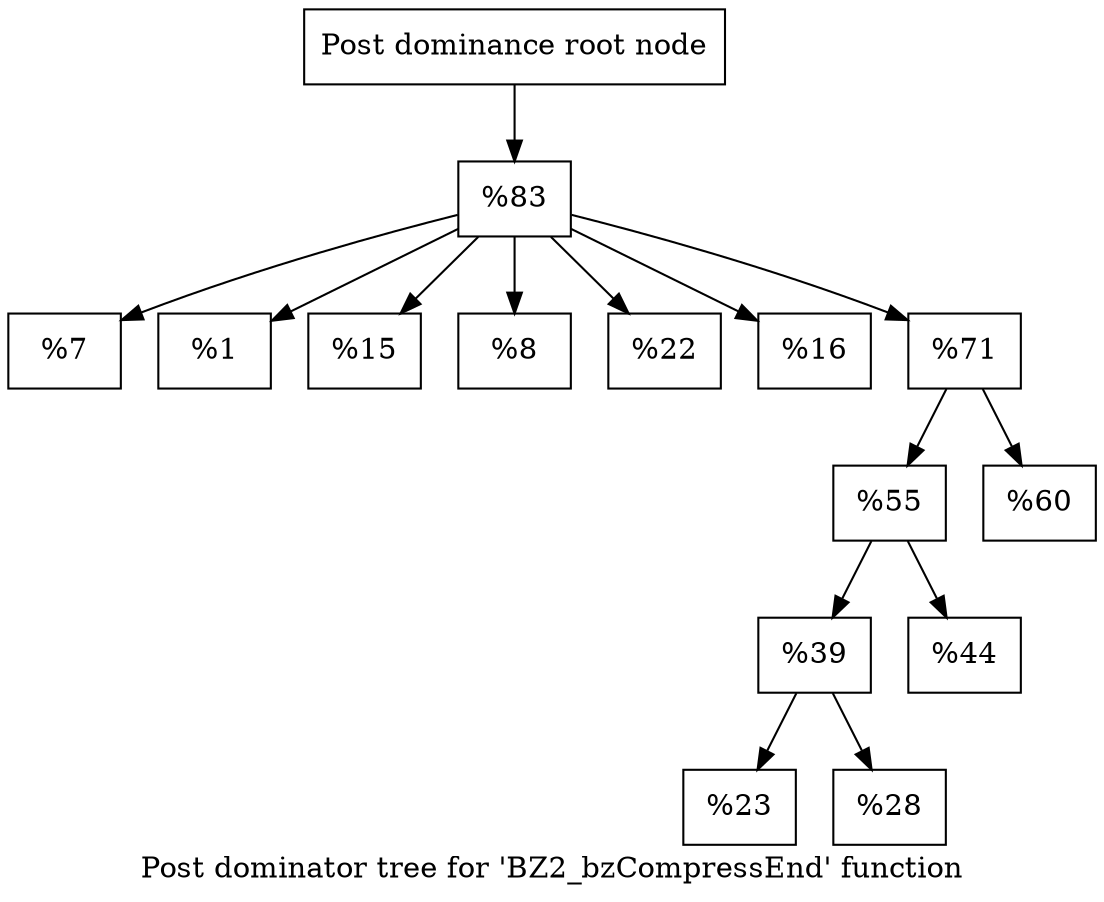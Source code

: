 digraph "Post dominator tree for 'BZ2_bzCompressEnd' function" {
	label="Post dominator tree for 'BZ2_bzCompressEnd' function";

	Node0xfb59c0 [shape=record,label="{Post dominance root node}"];
	Node0xfb59c0 -> Node0x1358b40;
	Node0x1358b40 [shape=record,label="{%83}"];
	Node0x1358b40 -> Node0x126c9b0;
	Node0x1358b40 -> Node0x1054d00;
	Node0x1358b40 -> Node0x12ad370;
	Node0x1358b40 -> Node0x10b3bb0;
	Node0x1358b40 -> Node0x10eda60;
	Node0x1358b40 -> Node0x11e3fb0;
	Node0x1358b40 -> Node0x1327bd0;
	Node0x126c9b0 [shape=record,label="{%7}"];
	Node0x1054d00 [shape=record,label="{%1}"];
	Node0x12ad370 [shape=record,label="{%15}"];
	Node0x10b3bb0 [shape=record,label="{%8}"];
	Node0x10eda60 [shape=record,label="{%22}"];
	Node0x11e3fb0 [shape=record,label="{%16}"];
	Node0x1327bd0 [shape=record,label="{%71}"];
	Node0x1327bd0 -> Node0x129f3a0;
	Node0x1327bd0 -> Node0x133e160;
	Node0x129f3a0 [shape=record,label="{%55}"];
	Node0x129f3a0 -> Node0x12bd890;
	Node0x129f3a0 -> Node0x13447b0;
	Node0x12bd890 [shape=record,label="{%39}"];
	Node0x12bd890 -> Node0x10eb7a0;
	Node0x12bd890 -> Node0x11a3770;
	Node0x10eb7a0 [shape=record,label="{%23}"];
	Node0x11a3770 [shape=record,label="{%28}"];
	Node0x13447b0 [shape=record,label="{%44}"];
	Node0x133e160 [shape=record,label="{%60}"];
}

